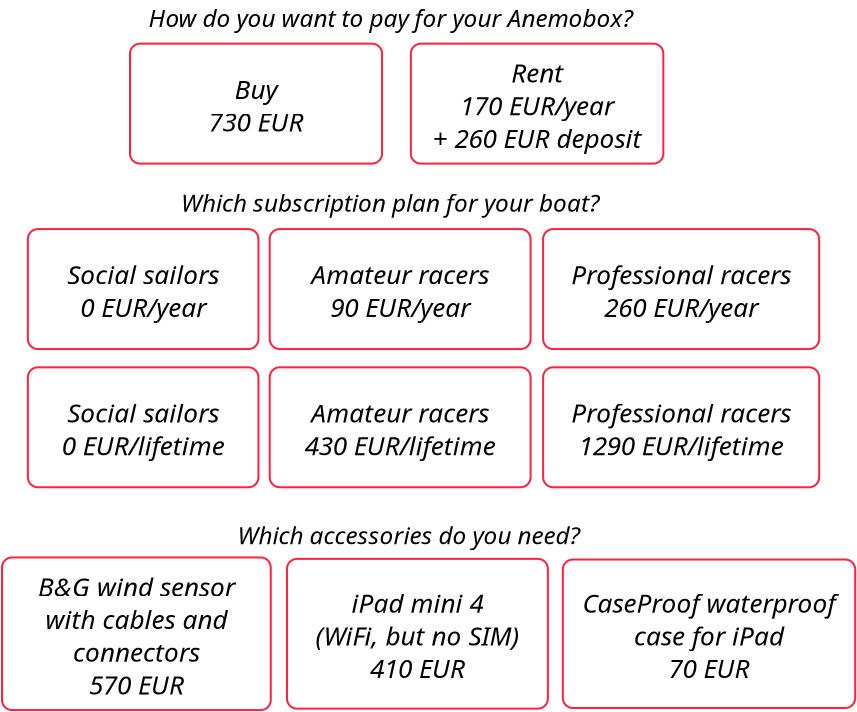 <?xml version="1.0" encoding="UTF-8"?>
<dia:diagram xmlns:dia="http://www.lysator.liu.se/~alla/dia/">
  <dia:layer name="Background" visible="true" active="true">
    <dia:object type="Flowchart - Box" version="0" id="O0">
      <dia:attribute name="obj_pos">
        <dia:point val="10.684,7.184"/>
      </dia:attribute>
      <dia:attribute name="obj_bb">
        <dia:rectangle val="10.634,7.134;23.356,13.232"/>
      </dia:attribute>
      <dia:attribute name="elem_corner">
        <dia:point val="10.684,7.184"/>
      </dia:attribute>
      <dia:attribute name="elem_width">
        <dia:real val="12.623"/>
      </dia:attribute>
      <dia:attribute name="elem_height">
        <dia:real val="5.998"/>
      </dia:attribute>
      <dia:attribute name="border_width">
        <dia:real val="0.1"/>
      </dia:attribute>
      <dia:attribute name="border_color">
        <dia:color val="#ff213f"/>
      </dia:attribute>
      <dia:attribute name="show_background">
        <dia:boolean val="true"/>
      </dia:attribute>
      <dia:attribute name="corner_radius">
        <dia:real val="0.5"/>
      </dia:attribute>
      <dia:attribute name="padding">
        <dia:real val="0.5"/>
      </dia:attribute>
      <dia:attribute name="text">
        <dia:composite type="text">
          <dia:attribute name="string">
            <dia:string>#Rent
170 EUR/year
+ 260 EUR deposit#</dia:string>
          </dia:attribute>
          <dia:attribute name="font">
            <dia:font family="Muli" style="8" name="Courier"/>
          </dia:attribute>
          <dia:attribute name="height">
            <dia:real val="1.633"/>
          </dia:attribute>
          <dia:attribute name="pos">
            <dia:point val="16.995,8.984"/>
          </dia:attribute>
          <dia:attribute name="color">
            <dia:color val="#000000"/>
          </dia:attribute>
          <dia:attribute name="alignment">
            <dia:enum val="1"/>
          </dia:attribute>
        </dia:composite>
      </dia:attribute>
    </dia:object>
    <dia:object type="Standard - Text" version="1" id="O1">
      <dia:attribute name="obj_pos">
        <dia:point val="3.3,4.326"/>
      </dia:attribute>
      <dia:attribute name="obj_bb">
        <dia:rectangle val="3.3,3.731;3.3,4.476"/>
      </dia:attribute>
      <dia:attribute name="text">
        <dia:composite type="text">
          <dia:attribute name="string">
            <dia:string>##</dia:string>
          </dia:attribute>
          <dia:attribute name="font">
            <dia:font family="sans" style="0" name="Helvetica"/>
          </dia:attribute>
          <dia:attribute name="height">
            <dia:real val="0.8"/>
          </dia:attribute>
          <dia:attribute name="pos">
            <dia:point val="3.3,4.326"/>
          </dia:attribute>
          <dia:attribute name="color">
            <dia:color val="#000000"/>
          </dia:attribute>
          <dia:attribute name="alignment">
            <dia:enum val="0"/>
          </dia:attribute>
        </dia:composite>
      </dia:attribute>
      <dia:attribute name="valign">
        <dia:enum val="3"/>
      </dia:attribute>
    </dia:object>
    <dia:object type="Flowchart - Box" version="0" id="O2">
      <dia:attribute name="obj_pos">
        <dia:point val="-8.466,16.455"/>
      </dia:attribute>
      <dia:attribute name="obj_bb">
        <dia:rectangle val="-8.516,16.405;3.112,22.503"/>
      </dia:attribute>
      <dia:attribute name="elem_corner">
        <dia:point val="-8.466,16.455"/>
      </dia:attribute>
      <dia:attribute name="elem_width">
        <dia:real val="11.528"/>
      </dia:attribute>
      <dia:attribute name="elem_height">
        <dia:real val="5.998"/>
      </dia:attribute>
      <dia:attribute name="border_width">
        <dia:real val="0.1"/>
      </dia:attribute>
      <dia:attribute name="border_color">
        <dia:color val="#ff213f"/>
      </dia:attribute>
      <dia:attribute name="show_background">
        <dia:boolean val="true"/>
      </dia:attribute>
      <dia:attribute name="corner_radius">
        <dia:real val="0.5"/>
      </dia:attribute>
      <dia:attribute name="padding">
        <dia:real val="0.5"/>
      </dia:attribute>
      <dia:attribute name="text">
        <dia:composite type="text">
          <dia:attribute name="string">
            <dia:string>#Social sailors
0 EUR/year#</dia:string>
          </dia:attribute>
          <dia:attribute name="font">
            <dia:font family="Muli" style="8" name="Courier"/>
          </dia:attribute>
          <dia:attribute name="height">
            <dia:real val="1.633"/>
          </dia:attribute>
          <dia:attribute name="pos">
            <dia:point val="-2.702,19.071"/>
          </dia:attribute>
          <dia:attribute name="color">
            <dia:color val="#000000"/>
          </dia:attribute>
          <dia:attribute name="alignment">
            <dia:enum val="1"/>
          </dia:attribute>
        </dia:composite>
      </dia:attribute>
    </dia:object>
    <dia:object type="Flowchart - Box" version="0" id="O3">
      <dia:attribute name="obj_pos">
        <dia:point val="3.626,16.455"/>
      </dia:attribute>
      <dia:attribute name="obj_bb">
        <dia:rectangle val="3.576,16.405;16.721,22.503"/>
      </dia:attribute>
      <dia:attribute name="elem_corner">
        <dia:point val="3.626,16.455"/>
      </dia:attribute>
      <dia:attribute name="elem_width">
        <dia:real val="13.045"/>
      </dia:attribute>
      <dia:attribute name="elem_height">
        <dia:real val="5.998"/>
      </dia:attribute>
      <dia:attribute name="border_width">
        <dia:real val="0.1"/>
      </dia:attribute>
      <dia:attribute name="border_color">
        <dia:color val="#ff213f"/>
      </dia:attribute>
      <dia:attribute name="show_background">
        <dia:boolean val="true"/>
      </dia:attribute>
      <dia:attribute name="corner_radius">
        <dia:real val="0.5"/>
      </dia:attribute>
      <dia:attribute name="padding">
        <dia:real val="0.5"/>
      </dia:attribute>
      <dia:attribute name="text">
        <dia:composite type="text">
          <dia:attribute name="string">
            <dia:string>#Amateur racers
90 EUR/year#</dia:string>
          </dia:attribute>
          <dia:attribute name="font">
            <dia:font family="Muli" style="8" name="Courier"/>
          </dia:attribute>
          <dia:attribute name="height">
            <dia:real val="1.633"/>
          </dia:attribute>
          <dia:attribute name="pos">
            <dia:point val="10.149,19.071"/>
          </dia:attribute>
          <dia:attribute name="color">
            <dia:color val="#000000"/>
          </dia:attribute>
          <dia:attribute name="alignment">
            <dia:enum val="1"/>
          </dia:attribute>
        </dia:composite>
      </dia:attribute>
    </dia:object>
    <dia:object type="Flowchart - Box" version="0" id="O4">
      <dia:attribute name="obj_pos">
        <dia:point val="17.296,16.455"/>
      </dia:attribute>
      <dia:attribute name="obj_bb">
        <dia:rectangle val="17.246,16.405;31.148,22.503"/>
      </dia:attribute>
      <dia:attribute name="elem_corner">
        <dia:point val="17.296,16.455"/>
      </dia:attribute>
      <dia:attribute name="elem_width">
        <dia:real val="13.803"/>
      </dia:attribute>
      <dia:attribute name="elem_height">
        <dia:real val="5.998"/>
      </dia:attribute>
      <dia:attribute name="border_width">
        <dia:real val="0.1"/>
      </dia:attribute>
      <dia:attribute name="border_color">
        <dia:color val="#ff213f"/>
      </dia:attribute>
      <dia:attribute name="show_background">
        <dia:boolean val="true"/>
      </dia:attribute>
      <dia:attribute name="corner_radius">
        <dia:real val="0.5"/>
      </dia:attribute>
      <dia:attribute name="padding">
        <dia:real val="0.5"/>
      </dia:attribute>
      <dia:attribute name="text">
        <dia:composite type="text">
          <dia:attribute name="string">
            <dia:string>#Professional racers
260 EUR/year#</dia:string>
          </dia:attribute>
          <dia:attribute name="font">
            <dia:font family="Muli" style="8" name="Courier"/>
          </dia:attribute>
          <dia:attribute name="height">
            <dia:real val="1.633"/>
          </dia:attribute>
          <dia:attribute name="pos">
            <dia:point val="24.197,19.071"/>
          </dia:attribute>
          <dia:attribute name="color">
            <dia:color val="#000000"/>
          </dia:attribute>
          <dia:attribute name="alignment">
            <dia:enum val="1"/>
          </dia:attribute>
        </dia:composite>
      </dia:attribute>
    </dia:object>
    <dia:object type="Standard - Text" version="1" id="O5">
      <dia:attribute name="obj_pos">
        <dia:point val="9.662,6.351"/>
      </dia:attribute>
      <dia:attribute name="obj_bb">
        <dia:rectangle val="-3.406,5.189;22.731,6.721"/>
      </dia:attribute>
      <dia:attribute name="text">
        <dia:composite type="text">
          <dia:attribute name="string">
            <dia:string>#How do you want to pay for your Anemobox?#</dia:string>
          </dia:attribute>
          <dia:attribute name="font">
            <dia:font family="Muli" style="8" name="Courier"/>
          </dia:attribute>
          <dia:attribute name="height">
            <dia:real val="1.52"/>
          </dia:attribute>
          <dia:attribute name="pos">
            <dia:point val="9.662,6.351"/>
          </dia:attribute>
          <dia:attribute name="color">
            <dia:color val="#000000"/>
          </dia:attribute>
          <dia:attribute name="alignment">
            <dia:enum val="1"/>
          </dia:attribute>
        </dia:composite>
      </dia:attribute>
      <dia:attribute name="valign">
        <dia:enum val="3"/>
      </dia:attribute>
    </dia:object>
    <dia:object type="Standard - Text" version="1" id="O6">
      <dia:attribute name="obj_pos">
        <dia:point val="9.643,15.582"/>
      </dia:attribute>
      <dia:attribute name="obj_bb">
        <dia:rectangle val="-1.42,14.42;20.707,15.953"/>
      </dia:attribute>
      <dia:attribute name="text">
        <dia:composite type="text">
          <dia:attribute name="string">
            <dia:string>#Which subscription plan for your boat?#</dia:string>
          </dia:attribute>
          <dia:attribute name="font">
            <dia:font family="Muli" style="8" name="Courier"/>
          </dia:attribute>
          <dia:attribute name="height">
            <dia:real val="1.52"/>
          </dia:attribute>
          <dia:attribute name="pos">
            <dia:point val="9.643,15.582"/>
          </dia:attribute>
          <dia:attribute name="color">
            <dia:color val="#000000"/>
          </dia:attribute>
          <dia:attribute name="alignment">
            <dia:enum val="1"/>
          </dia:attribute>
        </dia:composite>
      </dia:attribute>
      <dia:attribute name="valign">
        <dia:enum val="3"/>
      </dia:attribute>
    </dia:object>
    <dia:object type="Standard - Text" version="1" id="O7">
      <dia:attribute name="obj_pos">
        <dia:point val="10.563,32.207"/>
      </dia:attribute>
      <dia:attribute name="obj_bb">
        <dia:rectangle val="1.224,31.045;19.901,32.577"/>
      </dia:attribute>
      <dia:attribute name="text">
        <dia:composite type="text">
          <dia:attribute name="string">
            <dia:string>#Which accessories do you need?#</dia:string>
          </dia:attribute>
          <dia:attribute name="font">
            <dia:font family="Muli" style="8" name="Courier"/>
          </dia:attribute>
          <dia:attribute name="height">
            <dia:real val="1.52"/>
          </dia:attribute>
          <dia:attribute name="pos">
            <dia:point val="10.563,32.207"/>
          </dia:attribute>
          <dia:attribute name="color">
            <dia:color val="#000000"/>
          </dia:attribute>
          <dia:attribute name="alignment">
            <dia:enum val="1"/>
          </dia:attribute>
        </dia:composite>
      </dia:attribute>
      <dia:attribute name="valign">
        <dia:enum val="3"/>
      </dia:attribute>
    </dia:object>
    <dia:object type="Flowchart - Box" version="0" id="O8">
      <dia:attribute name="obj_pos">
        <dia:point val="-9.759,32.874"/>
      </dia:attribute>
      <dia:attribute name="obj_bb">
        <dia:rectangle val="-9.809,32.824;3.729,40.554"/>
      </dia:attribute>
      <dia:attribute name="elem_corner">
        <dia:point val="-9.759,32.874"/>
      </dia:attribute>
      <dia:attribute name="elem_width">
        <dia:real val="13.438"/>
      </dia:attribute>
      <dia:attribute name="elem_height">
        <dia:real val="7.631"/>
      </dia:attribute>
      <dia:attribute name="border_width">
        <dia:real val="0.1"/>
      </dia:attribute>
      <dia:attribute name="border_color">
        <dia:color val="#ff213f"/>
      </dia:attribute>
      <dia:attribute name="show_background">
        <dia:boolean val="true"/>
      </dia:attribute>
      <dia:attribute name="corner_radius">
        <dia:real val="0.5"/>
      </dia:attribute>
      <dia:attribute name="padding">
        <dia:real val="0.5"/>
      </dia:attribute>
      <dia:attribute name="text">
        <dia:composite type="text">
          <dia:attribute name="string">
            <dia:string>#B&amp;G wind sensor
with cables and
connectors
570 EUR#</dia:string>
          </dia:attribute>
          <dia:attribute name="font">
            <dia:font family="Muli" style="8" name="Courier"/>
          </dia:attribute>
          <dia:attribute name="height">
            <dia:real val="1.633"/>
          </dia:attribute>
          <dia:attribute name="pos">
            <dia:point val="-3.04,34.674"/>
          </dia:attribute>
          <dia:attribute name="color">
            <dia:color val="#000000"/>
          </dia:attribute>
          <dia:attribute name="alignment">
            <dia:enum val="1"/>
          </dia:attribute>
        </dia:composite>
      </dia:attribute>
    </dia:object>
    <dia:object type="Flowchart - Box" version="0" id="O9">
      <dia:attribute name="obj_pos">
        <dia:point val="4.49,32.945"/>
      </dia:attribute>
      <dia:attribute name="obj_bb">
        <dia:rectangle val="4.44,32.895;17.585,40.483"/>
      </dia:attribute>
      <dia:attribute name="elem_corner">
        <dia:point val="4.49,32.945"/>
      </dia:attribute>
      <dia:attribute name="elem_width">
        <dia:real val="13.045"/>
      </dia:attribute>
      <dia:attribute name="elem_height">
        <dia:real val="7.488"/>
      </dia:attribute>
      <dia:attribute name="border_width">
        <dia:real val="0.1"/>
      </dia:attribute>
      <dia:attribute name="border_color">
        <dia:color val="#ff213f"/>
      </dia:attribute>
      <dia:attribute name="show_background">
        <dia:boolean val="true"/>
      </dia:attribute>
      <dia:attribute name="corner_radius">
        <dia:real val="0.5"/>
      </dia:attribute>
      <dia:attribute name="padding">
        <dia:real val="0.5"/>
      </dia:attribute>
      <dia:attribute name="text">
        <dia:composite type="text">
          <dia:attribute name="string">
            <dia:string>#iPad mini 4
(WiFi, but no SIM)
410 EUR#</dia:string>
          </dia:attribute>
          <dia:attribute name="font">
            <dia:font family="Muli" style="8" name="Courier"/>
          </dia:attribute>
          <dia:attribute name="height">
            <dia:real val="1.633"/>
          </dia:attribute>
          <dia:attribute name="pos">
            <dia:point val="11.013,35.49"/>
          </dia:attribute>
          <dia:attribute name="color">
            <dia:color val="#000000"/>
          </dia:attribute>
          <dia:attribute name="alignment">
            <dia:enum val="1"/>
          </dia:attribute>
        </dia:composite>
      </dia:attribute>
    </dia:object>
    <dia:object type="Flowchart - Box" version="0" id="O10">
      <dia:attribute name="obj_pos">
        <dia:point val="18.282,32.977"/>
      </dia:attribute>
      <dia:attribute name="obj_bb">
        <dia:rectangle val="18.232,32.927;32.952,40.451"/>
      </dia:attribute>
      <dia:attribute name="elem_corner">
        <dia:point val="18.282,32.977"/>
      </dia:attribute>
      <dia:attribute name="elem_width">
        <dia:real val="14.62"/>
      </dia:attribute>
      <dia:attribute name="elem_height">
        <dia:real val="7.425"/>
      </dia:attribute>
      <dia:attribute name="border_width">
        <dia:real val="0.1"/>
      </dia:attribute>
      <dia:attribute name="border_color">
        <dia:color val="#ff213f"/>
      </dia:attribute>
      <dia:attribute name="show_background">
        <dia:boolean val="true"/>
      </dia:attribute>
      <dia:attribute name="corner_radius">
        <dia:real val="0.5"/>
      </dia:attribute>
      <dia:attribute name="padding">
        <dia:real val="0.5"/>
      </dia:attribute>
      <dia:attribute name="text">
        <dia:composite type="text">
          <dia:attribute name="string">
            <dia:string>#CaseProof waterproof
case for iPad
70 EUR#</dia:string>
          </dia:attribute>
          <dia:attribute name="font">
            <dia:font family="Muli" style="8" name="Courier"/>
          </dia:attribute>
          <dia:attribute name="height">
            <dia:real val="1.633"/>
          </dia:attribute>
          <dia:attribute name="pos">
            <dia:point val="25.591,35.49"/>
          </dia:attribute>
          <dia:attribute name="color">
            <dia:color val="#000000"/>
          </dia:attribute>
          <dia:attribute name="alignment">
            <dia:enum val="1"/>
          </dia:attribute>
        </dia:composite>
      </dia:attribute>
    </dia:object>
    <dia:object type="Flowchart - Box" version="0" id="O11">
      <dia:attribute name="obj_pos">
        <dia:point val="17.296,23.366"/>
      </dia:attribute>
      <dia:attribute name="obj_bb">
        <dia:rectangle val="17.246,23.316;31.148,29.414"/>
      </dia:attribute>
      <dia:attribute name="elem_corner">
        <dia:point val="17.296,23.366"/>
      </dia:attribute>
      <dia:attribute name="elem_width">
        <dia:real val="13.803"/>
      </dia:attribute>
      <dia:attribute name="elem_height">
        <dia:real val="5.998"/>
      </dia:attribute>
      <dia:attribute name="border_width">
        <dia:real val="0.1"/>
      </dia:attribute>
      <dia:attribute name="border_color">
        <dia:color val="#ff213f"/>
      </dia:attribute>
      <dia:attribute name="show_background">
        <dia:boolean val="true"/>
      </dia:attribute>
      <dia:attribute name="corner_radius">
        <dia:real val="0.5"/>
      </dia:attribute>
      <dia:attribute name="padding">
        <dia:real val="0.5"/>
      </dia:attribute>
      <dia:attribute name="text">
        <dia:composite type="text">
          <dia:attribute name="string">
            <dia:string>#Professional racers
1290 EUR/lifetime#</dia:string>
          </dia:attribute>
          <dia:attribute name="font">
            <dia:font family="Muli" style="8" name="Courier"/>
          </dia:attribute>
          <dia:attribute name="height">
            <dia:real val="1.633"/>
          </dia:attribute>
          <dia:attribute name="pos">
            <dia:point val="24.197,25.983"/>
          </dia:attribute>
          <dia:attribute name="color">
            <dia:color val="#000000"/>
          </dia:attribute>
          <dia:attribute name="alignment">
            <dia:enum val="1"/>
          </dia:attribute>
        </dia:composite>
      </dia:attribute>
    </dia:object>
    <dia:object type="Flowchart - Box" version="0" id="O12">
      <dia:attribute name="obj_pos">
        <dia:point val="3.626,23.366"/>
      </dia:attribute>
      <dia:attribute name="obj_bb">
        <dia:rectangle val="3.576,23.316;16.721,29.414"/>
      </dia:attribute>
      <dia:attribute name="elem_corner">
        <dia:point val="3.626,23.366"/>
      </dia:attribute>
      <dia:attribute name="elem_width">
        <dia:real val="13.045"/>
      </dia:attribute>
      <dia:attribute name="elem_height">
        <dia:real val="5.998"/>
      </dia:attribute>
      <dia:attribute name="border_width">
        <dia:real val="0.1"/>
      </dia:attribute>
      <dia:attribute name="border_color">
        <dia:color val="#ff213f"/>
      </dia:attribute>
      <dia:attribute name="show_background">
        <dia:boolean val="true"/>
      </dia:attribute>
      <dia:attribute name="corner_radius">
        <dia:real val="0.5"/>
      </dia:attribute>
      <dia:attribute name="padding">
        <dia:real val="0.5"/>
      </dia:attribute>
      <dia:attribute name="text">
        <dia:composite type="text">
          <dia:attribute name="string">
            <dia:string>#Amateur racers
430 EUR/lifetime#</dia:string>
          </dia:attribute>
          <dia:attribute name="font">
            <dia:font family="Muli" style="8" name="Courier"/>
          </dia:attribute>
          <dia:attribute name="height">
            <dia:real val="1.633"/>
          </dia:attribute>
          <dia:attribute name="pos">
            <dia:point val="10.149,25.983"/>
          </dia:attribute>
          <dia:attribute name="color">
            <dia:color val="#000000"/>
          </dia:attribute>
          <dia:attribute name="alignment">
            <dia:enum val="1"/>
          </dia:attribute>
        </dia:composite>
      </dia:attribute>
    </dia:object>
    <dia:object type="Flowchart - Box" version="0" id="O13">
      <dia:attribute name="obj_pos">
        <dia:point val="-8.466,23.366"/>
      </dia:attribute>
      <dia:attribute name="obj_bb">
        <dia:rectangle val="-8.516,23.316;3.112,29.414"/>
      </dia:attribute>
      <dia:attribute name="elem_corner">
        <dia:point val="-8.466,23.366"/>
      </dia:attribute>
      <dia:attribute name="elem_width">
        <dia:real val="11.528"/>
      </dia:attribute>
      <dia:attribute name="elem_height">
        <dia:real val="5.998"/>
      </dia:attribute>
      <dia:attribute name="border_width">
        <dia:real val="0.1"/>
      </dia:attribute>
      <dia:attribute name="border_color">
        <dia:color val="#ff213f"/>
      </dia:attribute>
      <dia:attribute name="show_background">
        <dia:boolean val="true"/>
      </dia:attribute>
      <dia:attribute name="corner_radius">
        <dia:real val="0.5"/>
      </dia:attribute>
      <dia:attribute name="padding">
        <dia:real val="0.5"/>
      </dia:attribute>
      <dia:attribute name="text">
        <dia:composite type="text">
          <dia:attribute name="string">
            <dia:string>#Social sailors
0 EUR/lifetime#</dia:string>
          </dia:attribute>
          <dia:attribute name="font">
            <dia:font family="Muli" style="8" name="Courier"/>
          </dia:attribute>
          <dia:attribute name="height">
            <dia:real val="1.633"/>
          </dia:attribute>
          <dia:attribute name="pos">
            <dia:point val="-2.702,25.983"/>
          </dia:attribute>
          <dia:attribute name="color">
            <dia:color val="#000000"/>
          </dia:attribute>
          <dia:attribute name="alignment">
            <dia:enum val="1"/>
          </dia:attribute>
        </dia:composite>
      </dia:attribute>
    </dia:object>
    <dia:object type="Flowchart - Box" version="0" id="O14">
      <dia:attribute name="obj_pos">
        <dia:point val="-3.359,7.184"/>
      </dia:attribute>
      <dia:attribute name="obj_bb">
        <dia:rectangle val="-3.409,7.134;9.293,13.232"/>
      </dia:attribute>
      <dia:attribute name="elem_corner">
        <dia:point val="-3.359,7.184"/>
      </dia:attribute>
      <dia:attribute name="elem_width">
        <dia:real val="12.603"/>
      </dia:attribute>
      <dia:attribute name="elem_height">
        <dia:real val="5.998"/>
      </dia:attribute>
      <dia:attribute name="border_width">
        <dia:real val="0.1"/>
      </dia:attribute>
      <dia:attribute name="border_color">
        <dia:color val="#ff213f"/>
      </dia:attribute>
      <dia:attribute name="show_background">
        <dia:boolean val="true"/>
      </dia:attribute>
      <dia:attribute name="corner_radius">
        <dia:real val="0.5"/>
      </dia:attribute>
      <dia:attribute name="padding">
        <dia:real val="0.5"/>
      </dia:attribute>
      <dia:attribute name="text">
        <dia:composite type="text">
          <dia:attribute name="string">
            <dia:string>#Buy
730 EUR#</dia:string>
          </dia:attribute>
          <dia:attribute name="font">
            <dia:font family="Muli" style="8" name="Courier"/>
          </dia:attribute>
          <dia:attribute name="height">
            <dia:real val="1.633"/>
          </dia:attribute>
          <dia:attribute name="pos">
            <dia:point val="2.942,9.801"/>
          </dia:attribute>
          <dia:attribute name="color">
            <dia:color val="#000000"/>
          </dia:attribute>
          <dia:attribute name="alignment">
            <dia:enum val="1"/>
          </dia:attribute>
        </dia:composite>
      </dia:attribute>
    </dia:object>
  </dia:layer>
</dia:diagram>
